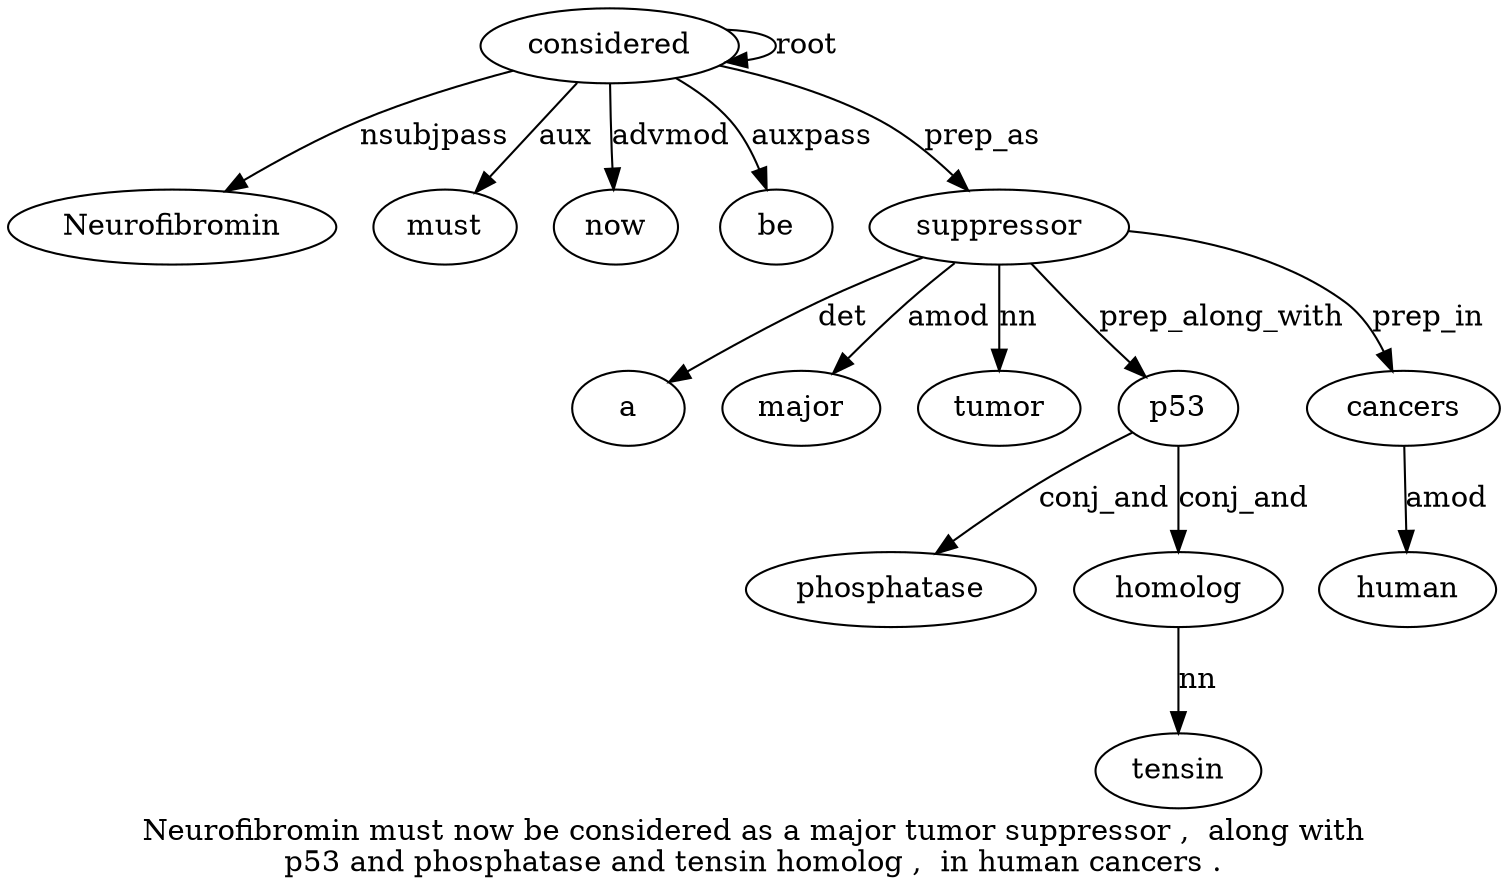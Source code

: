 digraph "Neurofibromin must now be considered as a major tumor suppressor ,  along with p53 and phosphatase and tensin homolog ,  in human cancers ." {
label="Neurofibromin must now be considered as a major tumor suppressor ,  along with
p53 and phosphatase and tensin homolog ,  in human cancers .";
considered5 [style=filled, fillcolor=white, label=considered];
Neurofibromin1 [style=filled, fillcolor=white, label=Neurofibromin];
considered5 -> Neurofibromin1  [label=nsubjpass];
must2 [style=filled, fillcolor=white, label=must];
considered5 -> must2  [label=aux];
now3 [style=filled, fillcolor=white, label=now];
considered5 -> now3  [label=advmod];
be4 [style=filled, fillcolor=white, label=be];
considered5 -> be4  [label=auxpass];
considered5 -> considered5  [label=root];
suppressor10 [style=filled, fillcolor=white, label=suppressor];
a7 [style=filled, fillcolor=white, label=a];
suppressor10 -> a7  [label=det];
major8 [style=filled, fillcolor=white, label=major];
suppressor10 -> major8  [label=amod];
tumor9 [style=filled, fillcolor=white, label=tumor];
suppressor10 -> tumor9  [label=nn];
considered5 -> suppressor10  [label=prep_as];
p5314 [style=filled, fillcolor=white, label=p53];
suppressor10 -> p5314  [label=prep_along_with];
phosphatase16 [style=filled, fillcolor=white, label=phosphatase];
p5314 -> phosphatase16  [label=conj_and];
homolog19 [style=filled, fillcolor=white, label=homolog];
tensin18 [style=filled, fillcolor=white, label=tensin];
homolog19 -> tensin18  [label=nn];
p5314 -> homolog19  [label=conj_and];
cancers23 [style=filled, fillcolor=white, label=cancers];
human22 [style=filled, fillcolor=white, label=human];
cancers23 -> human22  [label=amod];
suppressor10 -> cancers23  [label=prep_in];
}
